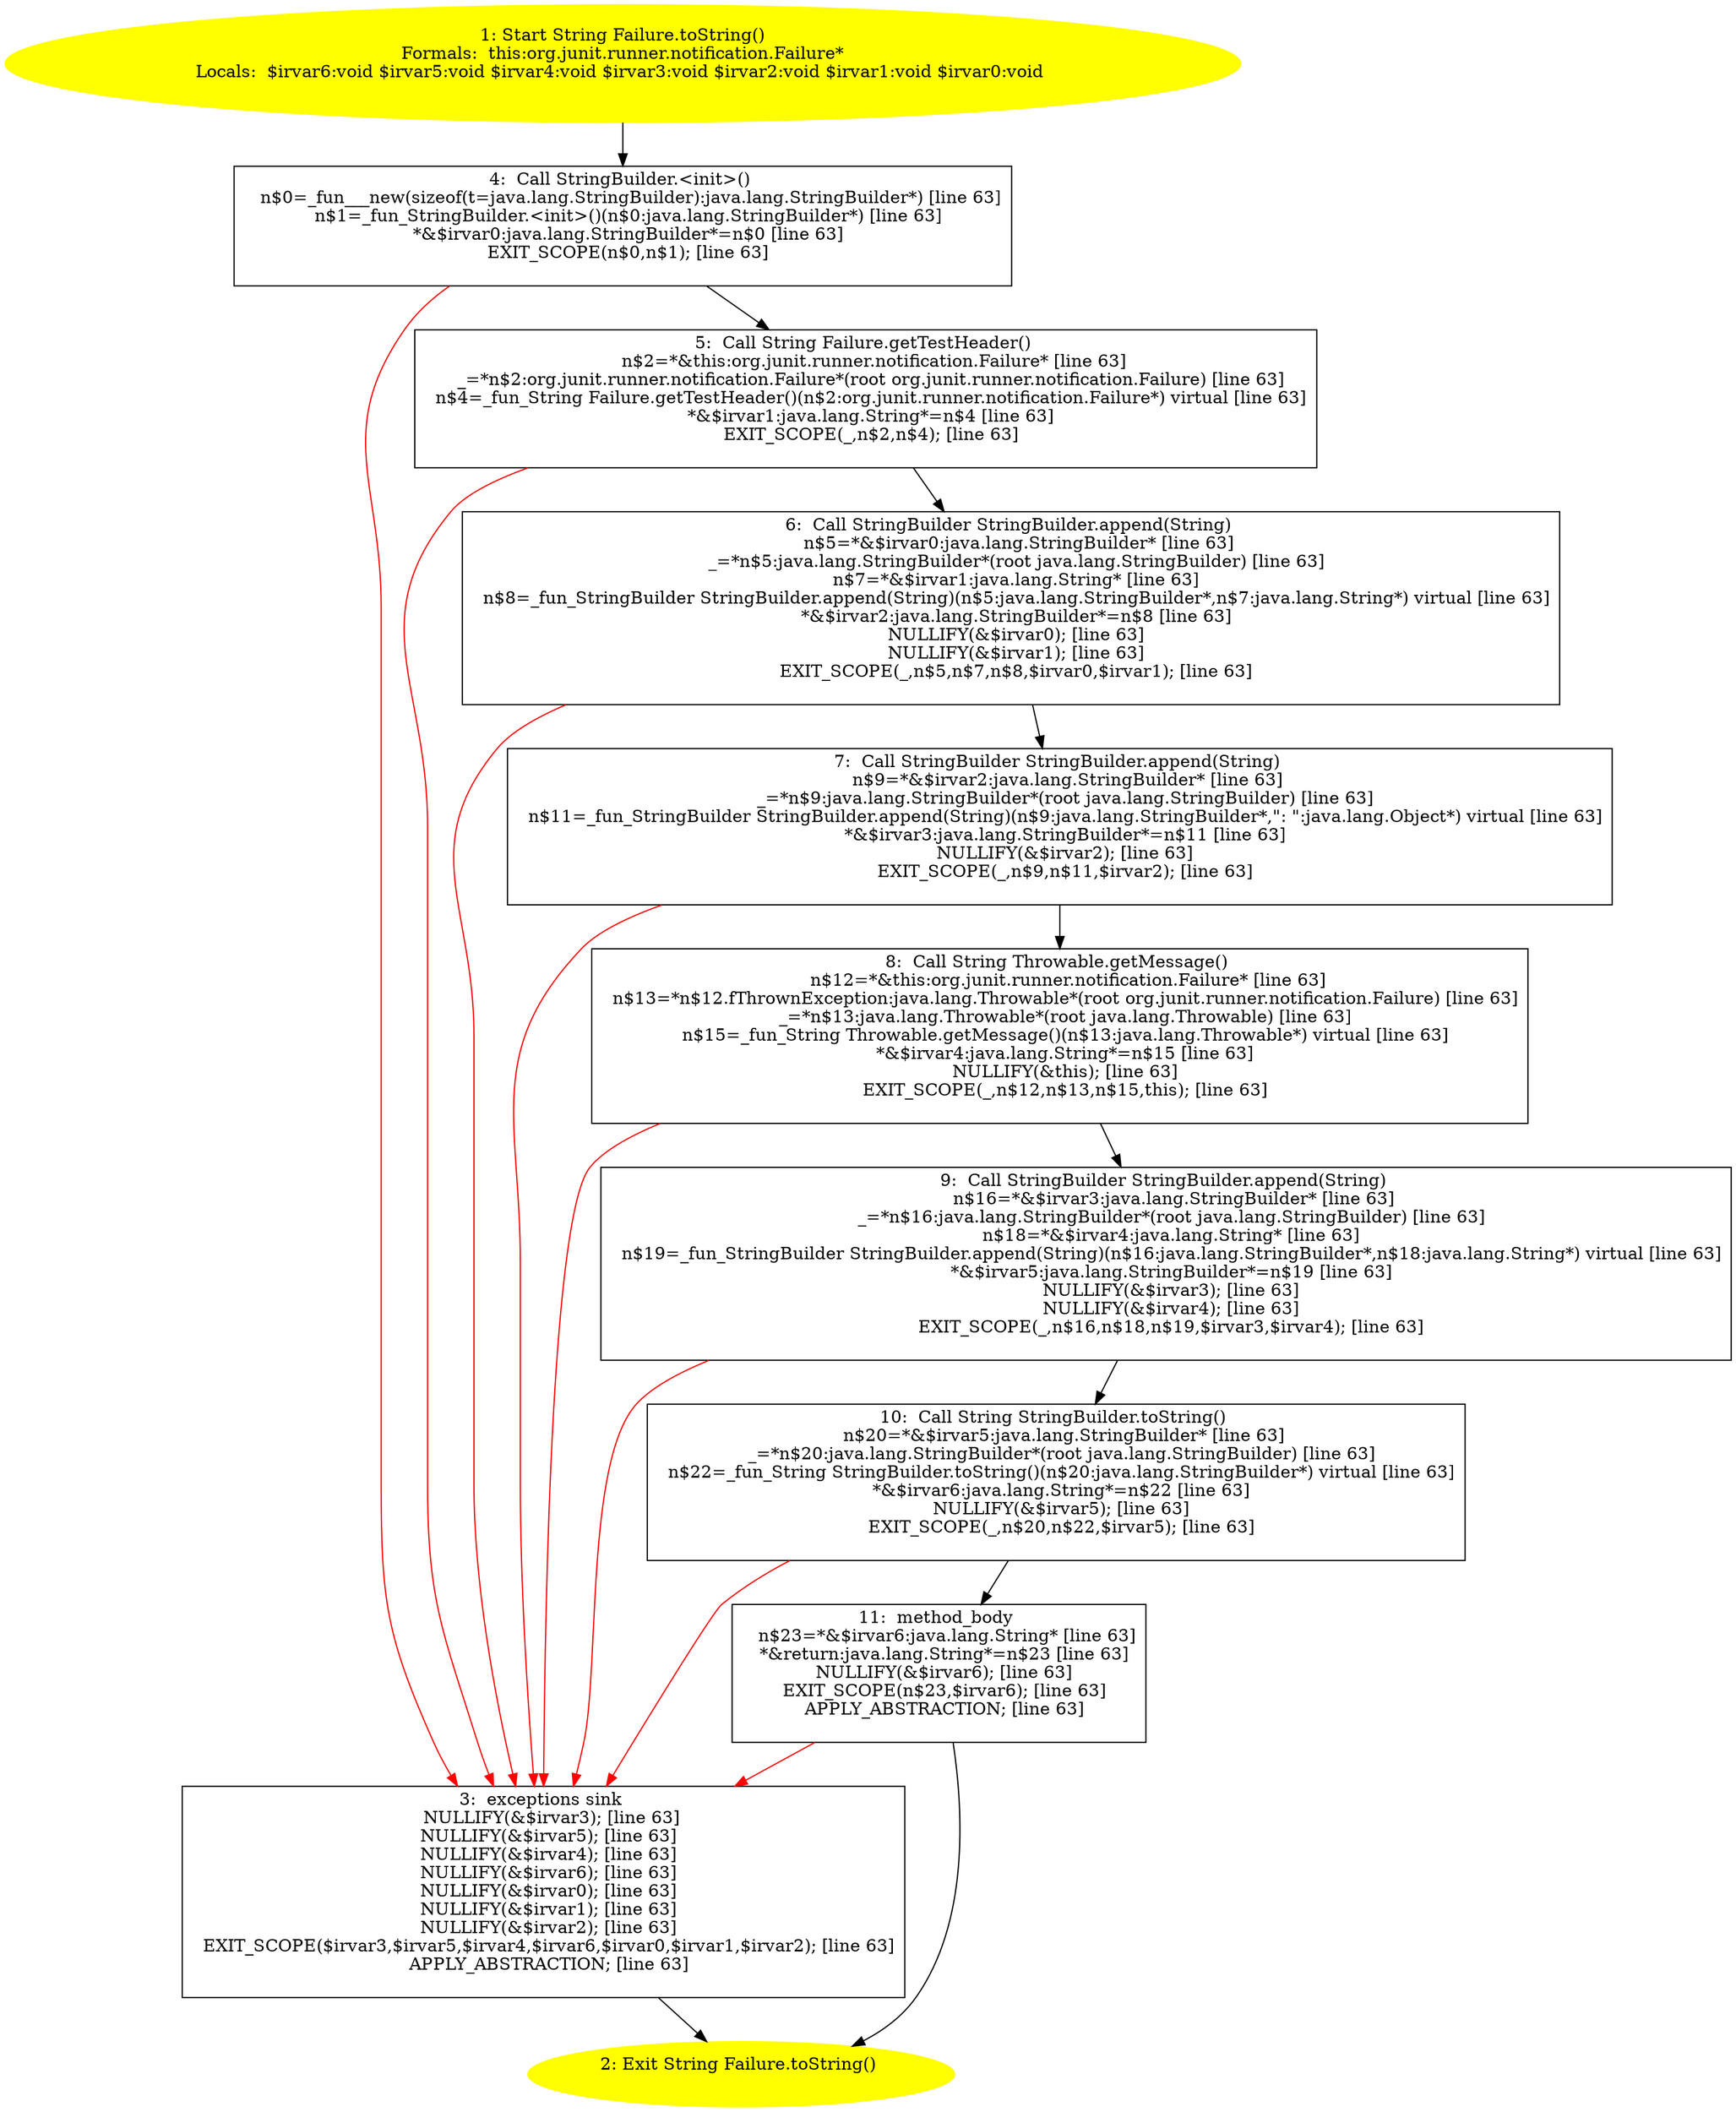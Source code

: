 /* @generated */
digraph cfg {
"org.junit.runner.notification.Failure.toString():java.lang.String.ab7b569f2edfb45f1148eb4d5ff8e0fe_1" [label="1: Start String Failure.toString()\nFormals:  this:org.junit.runner.notification.Failure*\nLocals:  $irvar6:void $irvar5:void $irvar4:void $irvar3:void $irvar2:void $irvar1:void $irvar0:void \n  " color=yellow style=filled]
	

	 "org.junit.runner.notification.Failure.toString():java.lang.String.ab7b569f2edfb45f1148eb4d5ff8e0fe_1" -> "org.junit.runner.notification.Failure.toString():java.lang.String.ab7b569f2edfb45f1148eb4d5ff8e0fe_4" ;
"org.junit.runner.notification.Failure.toString():java.lang.String.ab7b569f2edfb45f1148eb4d5ff8e0fe_2" [label="2: Exit String Failure.toString() \n  " color=yellow style=filled]
	

"org.junit.runner.notification.Failure.toString():java.lang.String.ab7b569f2edfb45f1148eb4d5ff8e0fe_3" [label="3:  exceptions sink \n   NULLIFY(&$irvar3); [line 63]\n  NULLIFY(&$irvar5); [line 63]\n  NULLIFY(&$irvar4); [line 63]\n  NULLIFY(&$irvar6); [line 63]\n  NULLIFY(&$irvar0); [line 63]\n  NULLIFY(&$irvar1); [line 63]\n  NULLIFY(&$irvar2); [line 63]\n  EXIT_SCOPE($irvar3,$irvar5,$irvar4,$irvar6,$irvar0,$irvar1,$irvar2); [line 63]\n  APPLY_ABSTRACTION; [line 63]\n " shape="box"]
	

	 "org.junit.runner.notification.Failure.toString():java.lang.String.ab7b569f2edfb45f1148eb4d5ff8e0fe_3" -> "org.junit.runner.notification.Failure.toString():java.lang.String.ab7b569f2edfb45f1148eb4d5ff8e0fe_2" ;
"org.junit.runner.notification.Failure.toString():java.lang.String.ab7b569f2edfb45f1148eb4d5ff8e0fe_4" [label="4:  Call StringBuilder.<init>() \n   n$0=_fun___new(sizeof(t=java.lang.StringBuilder):java.lang.StringBuilder*) [line 63]\n  n$1=_fun_StringBuilder.<init>()(n$0:java.lang.StringBuilder*) [line 63]\n  *&$irvar0:java.lang.StringBuilder*=n$0 [line 63]\n  EXIT_SCOPE(n$0,n$1); [line 63]\n " shape="box"]
	

	 "org.junit.runner.notification.Failure.toString():java.lang.String.ab7b569f2edfb45f1148eb4d5ff8e0fe_4" -> "org.junit.runner.notification.Failure.toString():java.lang.String.ab7b569f2edfb45f1148eb4d5ff8e0fe_5" ;
	 "org.junit.runner.notification.Failure.toString():java.lang.String.ab7b569f2edfb45f1148eb4d5ff8e0fe_4" -> "org.junit.runner.notification.Failure.toString():java.lang.String.ab7b569f2edfb45f1148eb4d5ff8e0fe_3" [color="red" ];
"org.junit.runner.notification.Failure.toString():java.lang.String.ab7b569f2edfb45f1148eb4d5ff8e0fe_5" [label="5:  Call String Failure.getTestHeader() \n   n$2=*&this:org.junit.runner.notification.Failure* [line 63]\n  _=*n$2:org.junit.runner.notification.Failure*(root org.junit.runner.notification.Failure) [line 63]\n  n$4=_fun_String Failure.getTestHeader()(n$2:org.junit.runner.notification.Failure*) virtual [line 63]\n  *&$irvar1:java.lang.String*=n$4 [line 63]\n  EXIT_SCOPE(_,n$2,n$4); [line 63]\n " shape="box"]
	

	 "org.junit.runner.notification.Failure.toString():java.lang.String.ab7b569f2edfb45f1148eb4d5ff8e0fe_5" -> "org.junit.runner.notification.Failure.toString():java.lang.String.ab7b569f2edfb45f1148eb4d5ff8e0fe_6" ;
	 "org.junit.runner.notification.Failure.toString():java.lang.String.ab7b569f2edfb45f1148eb4d5ff8e0fe_5" -> "org.junit.runner.notification.Failure.toString():java.lang.String.ab7b569f2edfb45f1148eb4d5ff8e0fe_3" [color="red" ];
"org.junit.runner.notification.Failure.toString():java.lang.String.ab7b569f2edfb45f1148eb4d5ff8e0fe_6" [label="6:  Call StringBuilder StringBuilder.append(String) \n   n$5=*&$irvar0:java.lang.StringBuilder* [line 63]\n  _=*n$5:java.lang.StringBuilder*(root java.lang.StringBuilder) [line 63]\n  n$7=*&$irvar1:java.lang.String* [line 63]\n  n$8=_fun_StringBuilder StringBuilder.append(String)(n$5:java.lang.StringBuilder*,n$7:java.lang.String*) virtual [line 63]\n  *&$irvar2:java.lang.StringBuilder*=n$8 [line 63]\n  NULLIFY(&$irvar0); [line 63]\n  NULLIFY(&$irvar1); [line 63]\n  EXIT_SCOPE(_,n$5,n$7,n$8,$irvar0,$irvar1); [line 63]\n " shape="box"]
	

	 "org.junit.runner.notification.Failure.toString():java.lang.String.ab7b569f2edfb45f1148eb4d5ff8e0fe_6" -> "org.junit.runner.notification.Failure.toString():java.lang.String.ab7b569f2edfb45f1148eb4d5ff8e0fe_7" ;
	 "org.junit.runner.notification.Failure.toString():java.lang.String.ab7b569f2edfb45f1148eb4d5ff8e0fe_6" -> "org.junit.runner.notification.Failure.toString():java.lang.String.ab7b569f2edfb45f1148eb4d5ff8e0fe_3" [color="red" ];
"org.junit.runner.notification.Failure.toString():java.lang.String.ab7b569f2edfb45f1148eb4d5ff8e0fe_7" [label="7:  Call StringBuilder StringBuilder.append(String) \n   n$9=*&$irvar2:java.lang.StringBuilder* [line 63]\n  _=*n$9:java.lang.StringBuilder*(root java.lang.StringBuilder) [line 63]\n  n$11=_fun_StringBuilder StringBuilder.append(String)(n$9:java.lang.StringBuilder*,\": \":java.lang.Object*) virtual [line 63]\n  *&$irvar3:java.lang.StringBuilder*=n$11 [line 63]\n  NULLIFY(&$irvar2); [line 63]\n  EXIT_SCOPE(_,n$9,n$11,$irvar2); [line 63]\n " shape="box"]
	

	 "org.junit.runner.notification.Failure.toString():java.lang.String.ab7b569f2edfb45f1148eb4d5ff8e0fe_7" -> "org.junit.runner.notification.Failure.toString():java.lang.String.ab7b569f2edfb45f1148eb4d5ff8e0fe_8" ;
	 "org.junit.runner.notification.Failure.toString():java.lang.String.ab7b569f2edfb45f1148eb4d5ff8e0fe_7" -> "org.junit.runner.notification.Failure.toString():java.lang.String.ab7b569f2edfb45f1148eb4d5ff8e0fe_3" [color="red" ];
"org.junit.runner.notification.Failure.toString():java.lang.String.ab7b569f2edfb45f1148eb4d5ff8e0fe_8" [label="8:  Call String Throwable.getMessage() \n   n$12=*&this:org.junit.runner.notification.Failure* [line 63]\n  n$13=*n$12.fThrownException:java.lang.Throwable*(root org.junit.runner.notification.Failure) [line 63]\n  _=*n$13:java.lang.Throwable*(root java.lang.Throwable) [line 63]\n  n$15=_fun_String Throwable.getMessage()(n$13:java.lang.Throwable*) virtual [line 63]\n  *&$irvar4:java.lang.String*=n$15 [line 63]\n  NULLIFY(&this); [line 63]\n  EXIT_SCOPE(_,n$12,n$13,n$15,this); [line 63]\n " shape="box"]
	

	 "org.junit.runner.notification.Failure.toString():java.lang.String.ab7b569f2edfb45f1148eb4d5ff8e0fe_8" -> "org.junit.runner.notification.Failure.toString():java.lang.String.ab7b569f2edfb45f1148eb4d5ff8e0fe_9" ;
	 "org.junit.runner.notification.Failure.toString():java.lang.String.ab7b569f2edfb45f1148eb4d5ff8e0fe_8" -> "org.junit.runner.notification.Failure.toString():java.lang.String.ab7b569f2edfb45f1148eb4d5ff8e0fe_3" [color="red" ];
"org.junit.runner.notification.Failure.toString():java.lang.String.ab7b569f2edfb45f1148eb4d5ff8e0fe_9" [label="9:  Call StringBuilder StringBuilder.append(String) \n   n$16=*&$irvar3:java.lang.StringBuilder* [line 63]\n  _=*n$16:java.lang.StringBuilder*(root java.lang.StringBuilder) [line 63]\n  n$18=*&$irvar4:java.lang.String* [line 63]\n  n$19=_fun_StringBuilder StringBuilder.append(String)(n$16:java.lang.StringBuilder*,n$18:java.lang.String*) virtual [line 63]\n  *&$irvar5:java.lang.StringBuilder*=n$19 [line 63]\n  NULLIFY(&$irvar3); [line 63]\n  NULLIFY(&$irvar4); [line 63]\n  EXIT_SCOPE(_,n$16,n$18,n$19,$irvar3,$irvar4); [line 63]\n " shape="box"]
	

	 "org.junit.runner.notification.Failure.toString():java.lang.String.ab7b569f2edfb45f1148eb4d5ff8e0fe_9" -> "org.junit.runner.notification.Failure.toString():java.lang.String.ab7b569f2edfb45f1148eb4d5ff8e0fe_10" ;
	 "org.junit.runner.notification.Failure.toString():java.lang.String.ab7b569f2edfb45f1148eb4d5ff8e0fe_9" -> "org.junit.runner.notification.Failure.toString():java.lang.String.ab7b569f2edfb45f1148eb4d5ff8e0fe_3" [color="red" ];
"org.junit.runner.notification.Failure.toString():java.lang.String.ab7b569f2edfb45f1148eb4d5ff8e0fe_10" [label="10:  Call String StringBuilder.toString() \n   n$20=*&$irvar5:java.lang.StringBuilder* [line 63]\n  _=*n$20:java.lang.StringBuilder*(root java.lang.StringBuilder) [line 63]\n  n$22=_fun_String StringBuilder.toString()(n$20:java.lang.StringBuilder*) virtual [line 63]\n  *&$irvar6:java.lang.String*=n$22 [line 63]\n  NULLIFY(&$irvar5); [line 63]\n  EXIT_SCOPE(_,n$20,n$22,$irvar5); [line 63]\n " shape="box"]
	

	 "org.junit.runner.notification.Failure.toString():java.lang.String.ab7b569f2edfb45f1148eb4d5ff8e0fe_10" -> "org.junit.runner.notification.Failure.toString():java.lang.String.ab7b569f2edfb45f1148eb4d5ff8e0fe_11" ;
	 "org.junit.runner.notification.Failure.toString():java.lang.String.ab7b569f2edfb45f1148eb4d5ff8e0fe_10" -> "org.junit.runner.notification.Failure.toString():java.lang.String.ab7b569f2edfb45f1148eb4d5ff8e0fe_3" [color="red" ];
"org.junit.runner.notification.Failure.toString():java.lang.String.ab7b569f2edfb45f1148eb4d5ff8e0fe_11" [label="11:  method_body \n   n$23=*&$irvar6:java.lang.String* [line 63]\n  *&return:java.lang.String*=n$23 [line 63]\n  NULLIFY(&$irvar6); [line 63]\n  EXIT_SCOPE(n$23,$irvar6); [line 63]\n  APPLY_ABSTRACTION; [line 63]\n " shape="box"]
	

	 "org.junit.runner.notification.Failure.toString():java.lang.String.ab7b569f2edfb45f1148eb4d5ff8e0fe_11" -> "org.junit.runner.notification.Failure.toString():java.lang.String.ab7b569f2edfb45f1148eb4d5ff8e0fe_2" ;
	 "org.junit.runner.notification.Failure.toString():java.lang.String.ab7b569f2edfb45f1148eb4d5ff8e0fe_11" -> "org.junit.runner.notification.Failure.toString():java.lang.String.ab7b569f2edfb45f1148eb4d5ff8e0fe_3" [color="red" ];
}

